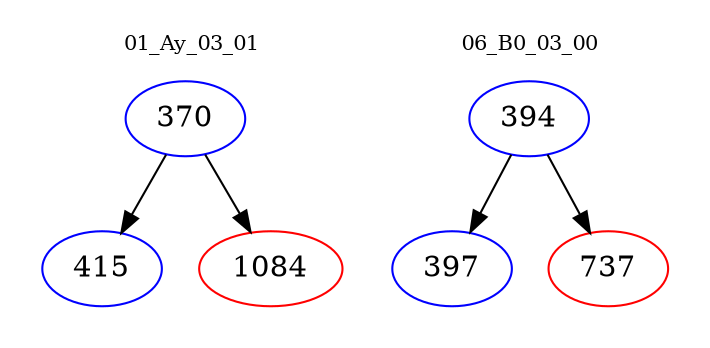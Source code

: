 digraph{
subgraph cluster_0 {
color = white
label = "01_Ay_03_01";
fontsize=10;
T0_370 [label="370", color="blue"]
T0_370 -> T0_415 [color="black"]
T0_415 [label="415", color="blue"]
T0_370 -> T0_1084 [color="black"]
T0_1084 [label="1084", color="red"]
}
subgraph cluster_1 {
color = white
label = "06_B0_03_00";
fontsize=10;
T1_394 [label="394", color="blue"]
T1_394 -> T1_397 [color="black"]
T1_397 [label="397", color="blue"]
T1_394 -> T1_737 [color="black"]
T1_737 [label="737", color="red"]
}
}
